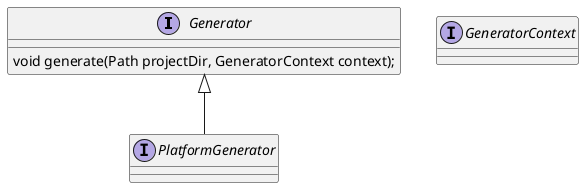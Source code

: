 @startuml

interface Generator {
    {method} void generate(Path projectDir, GeneratorContext context);
}
interface GeneratorContext
interface PlatformGenerator

Generator <|-- PlatformGenerator


@enduml